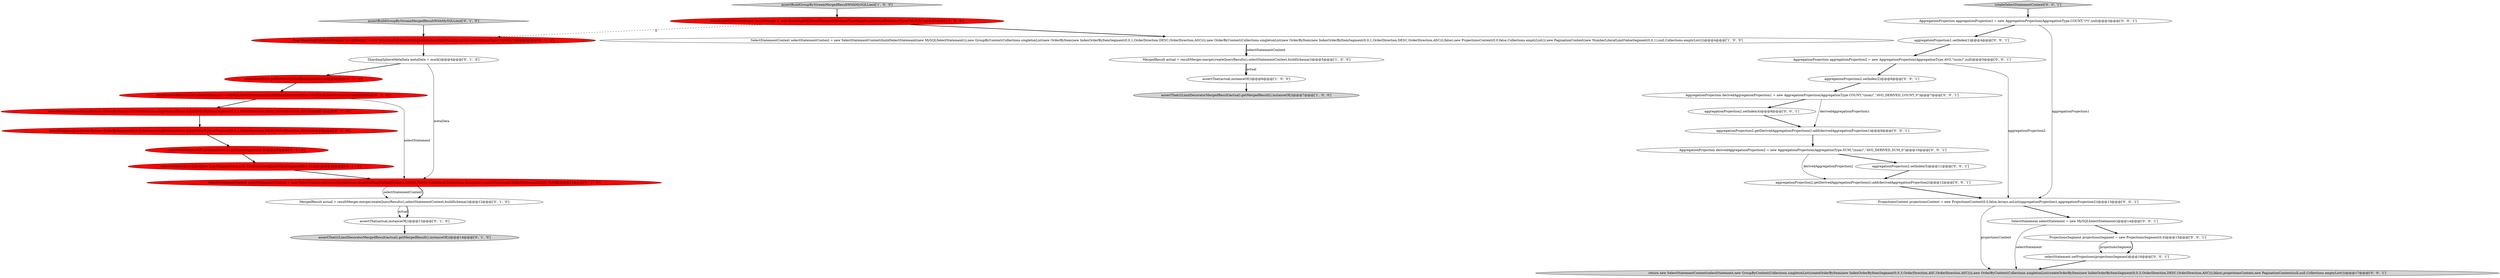 digraph {
8 [style = filled, label = "assertBuildGroupByStreamMergedResultWithMySQLLimit['0', '1', '0']", fillcolor = lightgray, shape = diamond image = "AAA0AAABBB2BBB"];
33 [style = filled, label = "selectStatement.setProjections(projectionsSegment)@@@16@@@['0', '0', '1']", fillcolor = white, shape = ellipse image = "AAA0AAABBB3BBB"];
14 [style = filled, label = "MergedResult actual = resultMerger.merge(createQueryResults(),selectStatementContext,buildSchema())@@@12@@@['0', '1', '0']", fillcolor = white, shape = ellipse image = "AAA0AAABBB2BBB"];
21 [style = filled, label = "aggregationProjection2.setIndex(4)@@@8@@@['0', '0', '1']", fillcolor = white, shape = ellipse image = "AAA0AAABBB3BBB"];
2 [style = filled, label = "MergedResult actual = resultMerger.merge(createQueryResults(),selectStatementContext,buildSchema())@@@5@@@['1', '0', '0']", fillcolor = white, shape = ellipse image = "AAA0AAABBB1BBB"];
9 [style = filled, label = "selectStatement.setLimit(new LimitSegment(0,0,new NumberLiteralLimitValueSegment(0,0,1),null))@@@10@@@['0', '1', '0']", fillcolor = red, shape = ellipse image = "AAA1AAABBB2BBB"];
6 [style = filled, label = "assertThat(actual,instanceOf())@@@13@@@['0', '1', '0']", fillcolor = white, shape = ellipse image = "AAA0AAABBB2BBB"];
17 [style = filled, label = "selectStatement.setProjections(new ProjectionsSegment(0,0))@@@9@@@['0', '1', '0']", fillcolor = red, shape = ellipse image = "AAA1AAABBB2BBB"];
11 [style = filled, label = "MySQLSelectStatement selectStatement = (MySQLSelectStatement)buildSelectStatement(new MySQLSelectStatement())@@@6@@@['0', '1', '0']", fillcolor = red, shape = ellipse image = "AAA1AAABBB2BBB"];
30 [style = filled, label = "aggregationProjection2.getDerivedAggregationProjections().add(derivedAggregationProjection2)@@@12@@@['0', '0', '1']", fillcolor = white, shape = ellipse image = "AAA0AAABBB3BBB"];
10 [style = filled, label = "selectStatement.setGroupBy(new GroupBySegment(0,0,Collections.singletonList(new IndexOrderByItemSegment(0,0,1,OrderDirection.DESC,OrderDirection.ASC))))@@@7@@@['0', '1', '0']", fillcolor = red, shape = ellipse image = "AAA1AAABBB2BBB"];
26 [style = filled, label = "aggregationProjection1.setIndex(1)@@@4@@@['0', '0', '1']", fillcolor = white, shape = ellipse image = "AAA0AAABBB3BBB"];
34 [style = filled, label = "return new SelectStatementContext(selectStatement,new GroupByContext(Collections.singletonList(createOrderByItem(new IndexOrderByItemSegment(0,0,3,OrderDirection.ASC,OrderDirection.ASC)))),new OrderByContext(Collections.singletonList(createOrderByItem(new IndexOrderByItemSegment(0,0,3,OrderDirection.DESC,OrderDirection.ASC))),false),projectionsContext,new PaginationContext(null,null,Collections.emptyList()))@@@17@@@['0', '0', '1']", fillcolor = lightgray, shape = ellipse image = "AAA0AAABBB3BBB"];
25 [style = filled, label = "AggregationProjection aggregationProjection1 = new AggregationProjection(AggregationType.COUNT,\"(*)\",null)@@@3@@@['0', '0', '1']", fillcolor = white, shape = ellipse image = "AAA0AAABBB3BBB"];
23 [style = filled, label = "ProjectionsSegment projectionsSegment = new ProjectionsSegment(0,0)@@@15@@@['0', '0', '1']", fillcolor = white, shape = ellipse image = "AAA0AAABBB3BBB"];
5 [style = filled, label = "assertBuildGroupByStreamMergedResultWithMySQLLimit['1', '0', '0']", fillcolor = lightgray, shape = diamond image = "AAA0AAABBB1BBB"];
20 [style = filled, label = "AggregationProjection aggregationProjection2 = new AggregationProjection(AggregationType.AVG,\"(num)\",null)@@@5@@@['0', '0', '1']", fillcolor = white, shape = ellipse image = "AAA0AAABBB3BBB"];
24 [style = filled, label = "aggregationProjection2.getDerivedAggregationProjections().add(derivedAggregationProjection1)@@@9@@@['0', '0', '1']", fillcolor = white, shape = ellipse image = "AAA0AAABBB3BBB"];
1 [style = filled, label = "ShardingDQLResultMerger resultMerger = new ShardingDQLResultMerger(DatabaseTypeRegistry.getActualDatabaseType(\"MySQL\"))@@@3@@@['1', '0', '0']", fillcolor = red, shape = ellipse image = "AAA1AAABBB1BBB"];
0 [style = filled, label = "SelectStatementContext selectStatementContext = new SelectStatementContext(buildSelectStatement(new MySQLSelectStatement()),new GroupByContext(Collections.singletonList(new OrderByItem(new IndexOrderByItemSegment(0,0,1,OrderDirection.DESC,OrderDirection.ASC)))),new OrderByContext(Collections.singletonList(new OrderByItem(new IndexOrderByItemSegment(0,0,1,OrderDirection.DESC,OrderDirection.ASC))),false),new ProjectionsContext(0,0,false,Collections.emptyList()),new PaginationContext(new NumberLiteralLimitValueSegment(0,0,1),null,Collections.emptyList()))@@@4@@@['1', '0', '0']", fillcolor = white, shape = ellipse image = "AAA0AAABBB1BBB"];
18 [style = filled, label = "when(metaData.getSchema()).thenReturn(mock())@@@5@@@['0', '1', '0']", fillcolor = red, shape = ellipse image = "AAA1AAABBB2BBB"];
4 [style = filled, label = "assertThat(((LimitDecoratorMergedResult)actual).getMergedResult(),instanceOf())@@@7@@@['1', '0', '0']", fillcolor = lightgray, shape = ellipse image = "AAA0AAABBB1BBB"];
7 [style = filled, label = "assertThat(((LimitDecoratorMergedResult)actual).getMergedResult(),instanceOf())@@@14@@@['0', '1', '0']", fillcolor = lightgray, shape = ellipse image = "AAA0AAABBB2BBB"];
31 [style = filled, label = "aggregationProjection2.setIndex(2)@@@6@@@['0', '0', '1']", fillcolor = white, shape = ellipse image = "AAA0AAABBB3BBB"];
13 [style = filled, label = "ShardingSphereMetaData metaData = mock()@@@4@@@['0', '1', '0']", fillcolor = white, shape = ellipse image = "AAA0AAABBB2BBB"];
29 [style = filled, label = "createSelectStatementContext['0', '0', '1']", fillcolor = lightgray, shape = diamond image = "AAA0AAABBB3BBB"];
15 [style = filled, label = "final ShardingDQLResultMerger resultMerger = new ShardingDQLResultMerger(DatabaseTypeRegistry.getActualDatabaseType(\"MySQL\"))@@@3@@@['0', '1', '0']", fillcolor = red, shape = ellipse image = "AAA1AAABBB2BBB"];
27 [style = filled, label = "AggregationProjection derivedAggregationProjection2 = new AggregationProjection(AggregationType.SUM,\"(num)\",\"AVG_DERIVED_SUM_0\")@@@10@@@['0', '0', '1']", fillcolor = white, shape = ellipse image = "AAA0AAABBB3BBB"];
12 [style = filled, label = "selectStatement.setOrderBy(new OrderBySegment(0,0,Collections.singletonList(new IndexOrderByItemSegment(0,0,1,OrderDirection.DESC,OrderDirection.ASC))))@@@8@@@['0', '1', '0']", fillcolor = red, shape = ellipse image = "AAA1AAABBB2BBB"];
22 [style = filled, label = "AggregationProjection derivedAggregationProjection1 = new AggregationProjection(AggregationType.COUNT,\"(num)\",\"AVG_DERIVED_COUNT_0\")@@@7@@@['0', '0', '1']", fillcolor = white, shape = ellipse image = "AAA0AAABBB3BBB"];
28 [style = filled, label = "SelectStatement selectStatement = new MySQLSelectStatement()@@@14@@@['0', '0', '1']", fillcolor = white, shape = ellipse image = "AAA0AAABBB3BBB"];
19 [style = filled, label = "aggregationProjection2.setIndex(5)@@@11@@@['0', '0', '1']", fillcolor = white, shape = ellipse image = "AAA0AAABBB3BBB"];
16 [style = filled, label = "SelectStatementContext selectStatementContext = new SelectStatementContext(Collections.singletonMap(DefaultSchema.LOGIC_NAME,metaData),Collections.emptyList(),selectStatement,DefaultSchema.LOGIC_NAME)@@@11@@@['0', '1', '0']", fillcolor = red, shape = ellipse image = "AAA1AAABBB2BBB"];
32 [style = filled, label = "ProjectionsContext projectionsContext = new ProjectionsContext(0,0,false,Arrays.asList(aggregationProjection1,aggregationProjection2))@@@13@@@['0', '0', '1']", fillcolor = white, shape = ellipse image = "AAA0AAABBB3BBB"];
3 [style = filled, label = "assertThat(actual,instanceOf())@@@6@@@['1', '0', '0']", fillcolor = white, shape = ellipse image = "AAA0AAABBB1BBB"];
13->16 [style = solid, label="metaData"];
28->34 [style = solid, label="selectStatement"];
15->13 [style = bold, label=""];
23->33 [style = solid, label="projectionsSegment"];
8->15 [style = bold, label=""];
31->22 [style = bold, label=""];
22->24 [style = solid, label="derivedAggregationProjection1"];
20->32 [style = solid, label="aggregationProjection2"];
11->16 [style = solid, label="selectStatement"];
1->15 [style = dashed, label="0"];
17->9 [style = bold, label=""];
2->3 [style = bold, label=""];
18->11 [style = bold, label=""];
0->2 [style = bold, label=""];
12->17 [style = bold, label=""];
22->21 [style = bold, label=""];
0->2 [style = solid, label="selectStatementContext"];
29->25 [style = bold, label=""];
30->32 [style = bold, label=""];
20->31 [style = bold, label=""];
21->24 [style = bold, label=""];
1->0 [style = bold, label=""];
27->30 [style = solid, label="derivedAggregationProjection2"];
14->6 [style = solid, label="actual"];
3->4 [style = bold, label=""];
16->14 [style = solid, label="selectStatementContext"];
9->16 [style = bold, label=""];
5->1 [style = bold, label=""];
25->32 [style = solid, label="aggregationProjection1"];
23->33 [style = bold, label=""];
11->10 [style = bold, label=""];
10->12 [style = bold, label=""];
28->23 [style = bold, label=""];
25->26 [style = bold, label=""];
2->3 [style = solid, label="actual"];
16->14 [style = bold, label=""];
27->19 [style = bold, label=""];
32->34 [style = solid, label="projectionsContext"];
6->7 [style = bold, label=""];
32->28 [style = bold, label=""];
33->34 [style = bold, label=""];
24->27 [style = bold, label=""];
14->6 [style = bold, label=""];
26->20 [style = bold, label=""];
13->18 [style = bold, label=""];
19->30 [style = bold, label=""];
}
